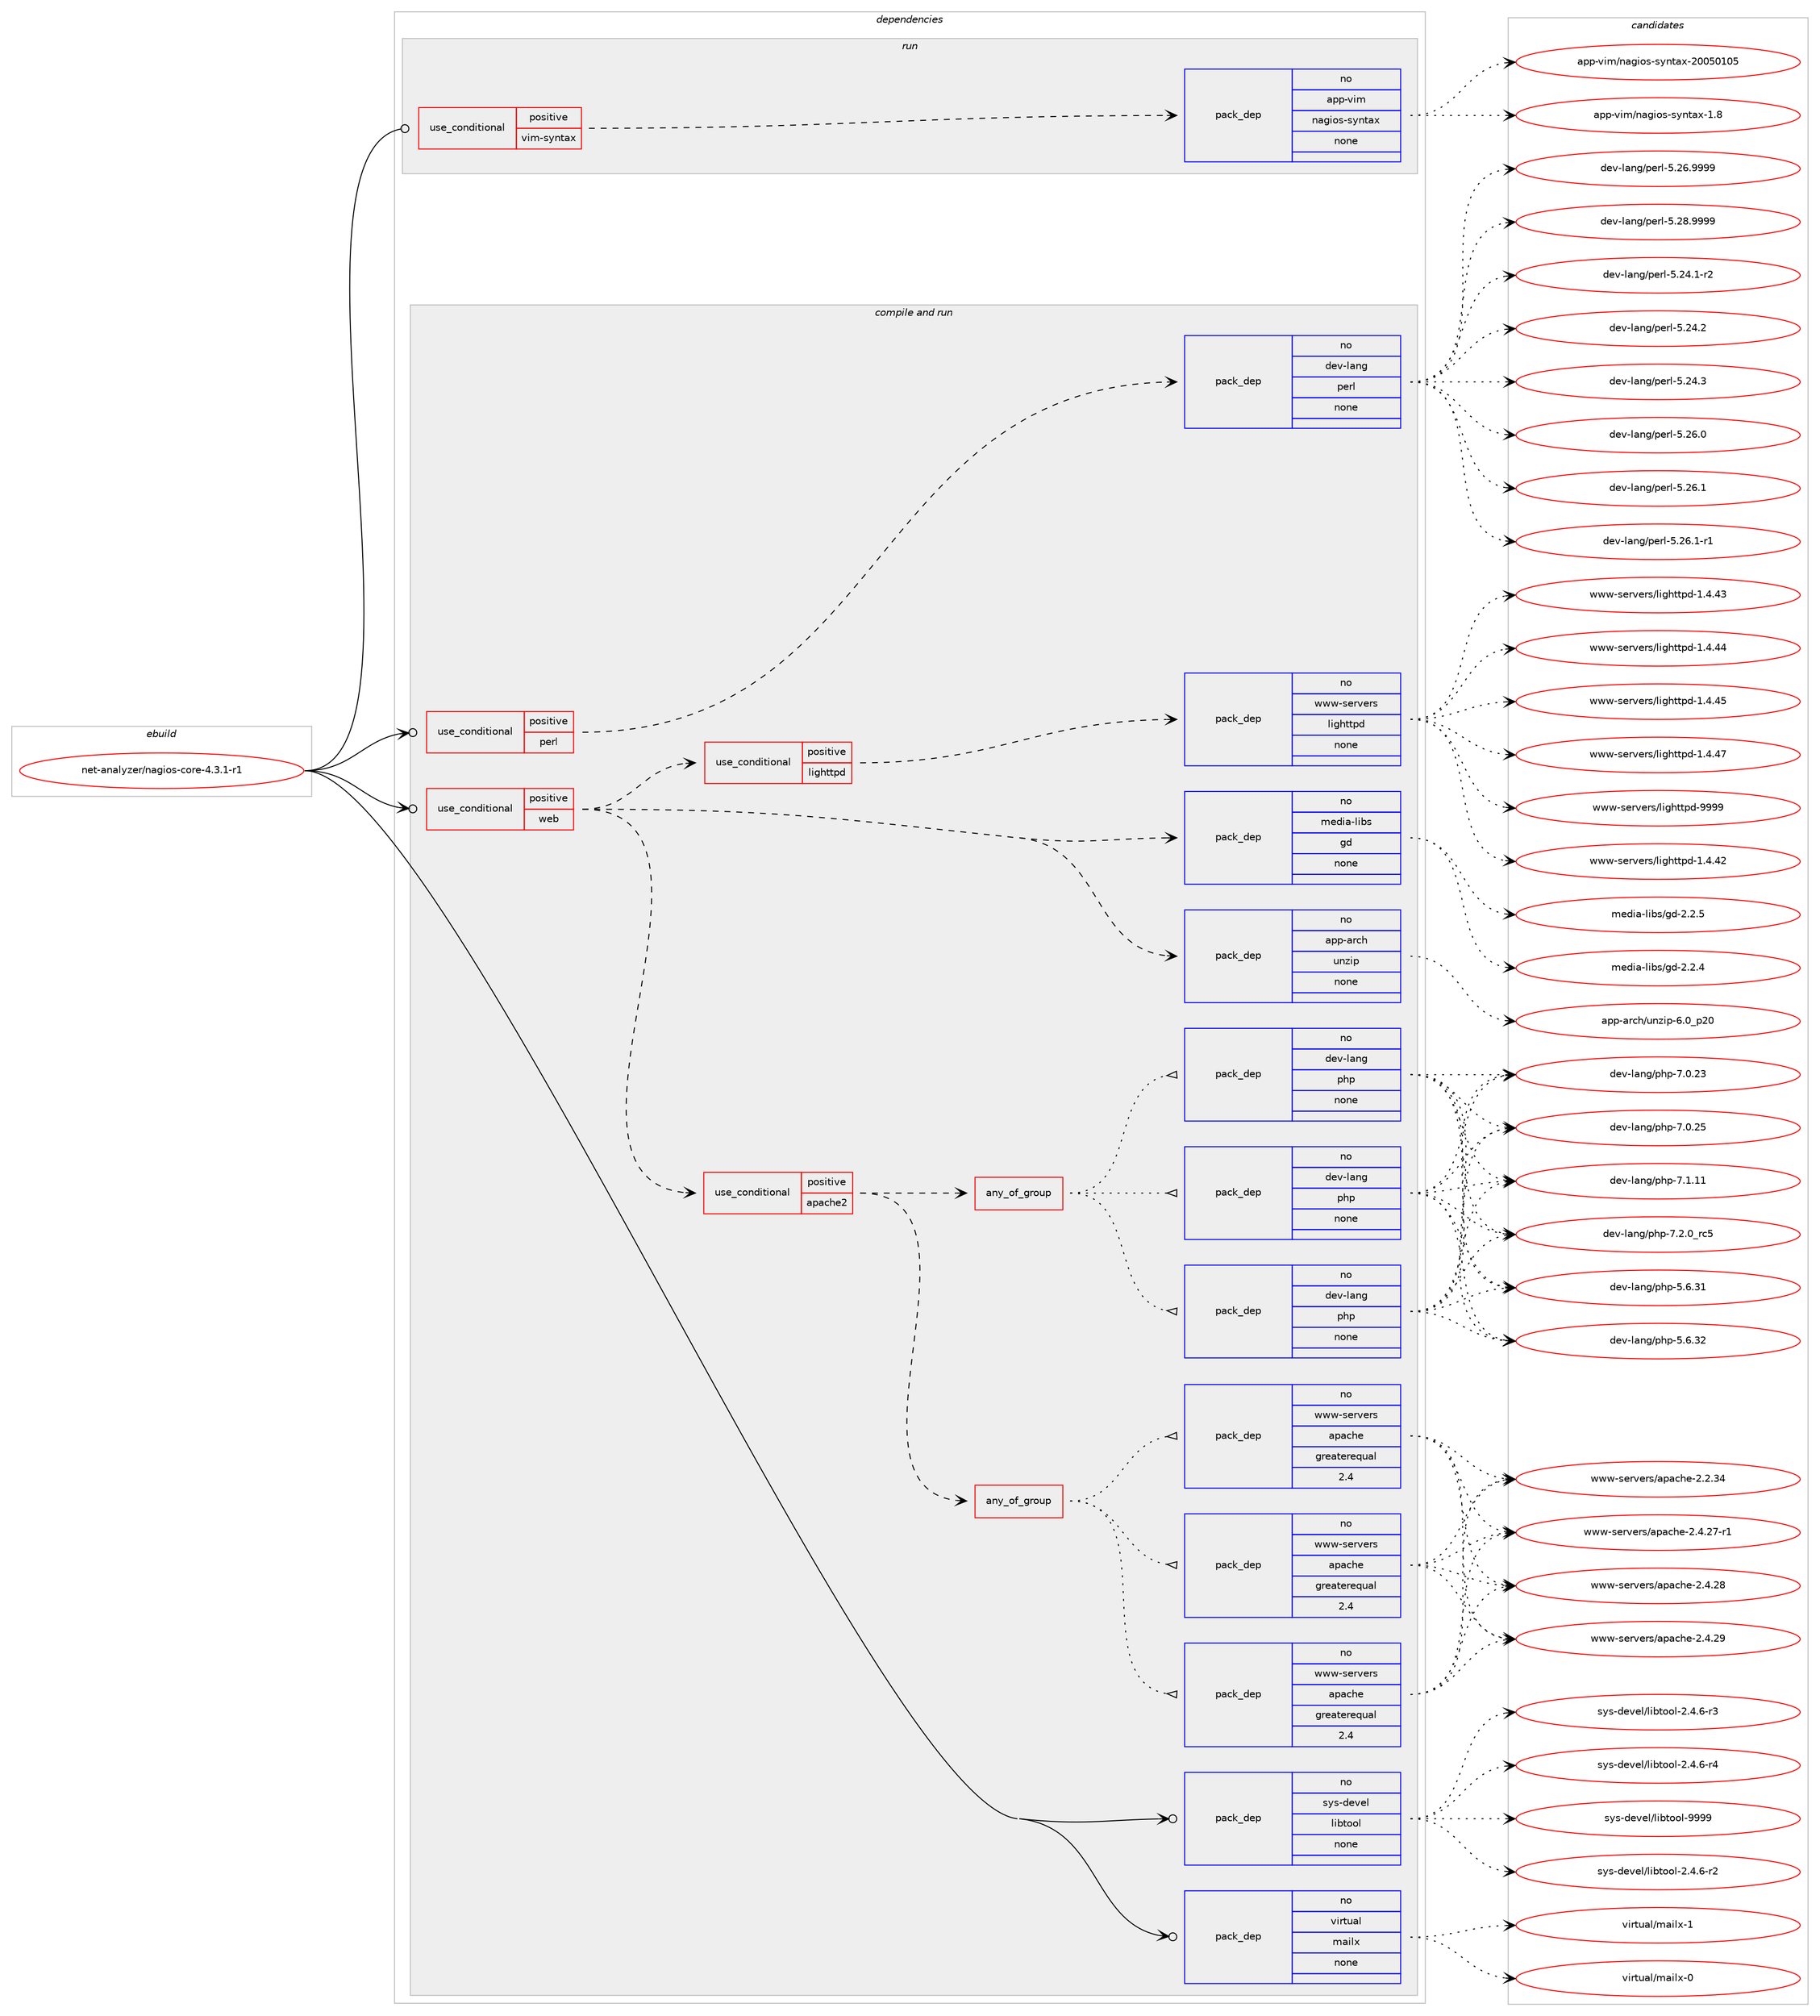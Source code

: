 digraph prolog {

# *************
# Graph options
# *************

newrank=true;
concentrate=true;
compound=true;
graph [rankdir=LR,fontname=Helvetica,fontsize=10,ranksep=1.5];#, ranksep=2.5, nodesep=0.2];
edge  [arrowhead=vee];
node  [fontname=Helvetica,fontsize=10];

# **********
# The ebuild
# **********

subgraph cluster_leftcol {
color=gray;
rank=same;
label=<<i>ebuild</i>>;
id [label="net-analyzer/nagios-core-4.3.1-r1", color=red, width=4, href="../net-analyzer/nagios-core-4.3.1-r1.svg"];
}

# ****************
# The dependencies
# ****************

subgraph cluster_midcol {
color=gray;
label=<<i>dependencies</i>>;
subgraph cluster_compile {
fillcolor="#eeeeee";
style=filled;
label=<<i>compile</i>>;
}
subgraph cluster_compileandrun {
fillcolor="#eeeeee";
style=filled;
label=<<i>compile and run</i>>;
subgraph cond98920 {
dependency401182 [label=<<TABLE BORDER="0" CELLBORDER="1" CELLSPACING="0" CELLPADDING="4"><TR><TD ROWSPAN="3" CELLPADDING="10">use_conditional</TD></TR><TR><TD>positive</TD></TR><TR><TD>perl</TD></TR></TABLE>>, shape=none, color=red];
subgraph pack295731 {
dependency401183 [label=<<TABLE BORDER="0" CELLBORDER="1" CELLSPACING="0" CELLPADDING="4" WIDTH="220"><TR><TD ROWSPAN="6" CELLPADDING="30">pack_dep</TD></TR><TR><TD WIDTH="110">no</TD></TR><TR><TD>dev-lang</TD></TR><TR><TD>perl</TD></TR><TR><TD>none</TD></TR><TR><TD></TD></TR></TABLE>>, shape=none, color=blue];
}
dependency401182:e -> dependency401183:w [weight=20,style="dashed",arrowhead="vee"];
}
id:e -> dependency401182:w [weight=20,style="solid",arrowhead="odotvee"];
subgraph cond98921 {
dependency401184 [label=<<TABLE BORDER="0" CELLBORDER="1" CELLSPACING="0" CELLPADDING="4"><TR><TD ROWSPAN="3" CELLPADDING="10">use_conditional</TD></TR><TR><TD>positive</TD></TR><TR><TD>web</TD></TR></TABLE>>, shape=none, color=red];
subgraph pack295732 {
dependency401185 [label=<<TABLE BORDER="0" CELLBORDER="1" CELLSPACING="0" CELLPADDING="4" WIDTH="220"><TR><TD ROWSPAN="6" CELLPADDING="30">pack_dep</TD></TR><TR><TD WIDTH="110">no</TD></TR><TR><TD>app-arch</TD></TR><TR><TD>unzip</TD></TR><TR><TD>none</TD></TR><TR><TD></TD></TR></TABLE>>, shape=none, color=blue];
}
dependency401184:e -> dependency401185:w [weight=20,style="dashed",arrowhead="vee"];
subgraph pack295733 {
dependency401186 [label=<<TABLE BORDER="0" CELLBORDER="1" CELLSPACING="0" CELLPADDING="4" WIDTH="220"><TR><TD ROWSPAN="6" CELLPADDING="30">pack_dep</TD></TR><TR><TD WIDTH="110">no</TD></TR><TR><TD>media-libs</TD></TR><TR><TD>gd</TD></TR><TR><TD>none</TD></TR><TR><TD></TD></TR></TABLE>>, shape=none, color=blue];
}
dependency401184:e -> dependency401186:w [weight=20,style="dashed",arrowhead="vee"];
subgraph cond98922 {
dependency401187 [label=<<TABLE BORDER="0" CELLBORDER="1" CELLSPACING="0" CELLPADDING="4"><TR><TD ROWSPAN="3" CELLPADDING="10">use_conditional</TD></TR><TR><TD>positive</TD></TR><TR><TD>lighttpd</TD></TR></TABLE>>, shape=none, color=red];
subgraph pack295734 {
dependency401188 [label=<<TABLE BORDER="0" CELLBORDER="1" CELLSPACING="0" CELLPADDING="4" WIDTH="220"><TR><TD ROWSPAN="6" CELLPADDING="30">pack_dep</TD></TR><TR><TD WIDTH="110">no</TD></TR><TR><TD>www-servers</TD></TR><TR><TD>lighttpd</TD></TR><TR><TD>none</TD></TR><TR><TD></TD></TR></TABLE>>, shape=none, color=blue];
}
dependency401187:e -> dependency401188:w [weight=20,style="dashed",arrowhead="vee"];
}
dependency401184:e -> dependency401187:w [weight=20,style="dashed",arrowhead="vee"];
subgraph cond98923 {
dependency401189 [label=<<TABLE BORDER="0" CELLBORDER="1" CELLSPACING="0" CELLPADDING="4"><TR><TD ROWSPAN="3" CELLPADDING="10">use_conditional</TD></TR><TR><TD>positive</TD></TR><TR><TD>apache2</TD></TR></TABLE>>, shape=none, color=red];
subgraph any6346 {
dependency401190 [label=<<TABLE BORDER="0" CELLBORDER="1" CELLSPACING="0" CELLPADDING="4"><TR><TD CELLPADDING="10">any_of_group</TD></TR></TABLE>>, shape=none, color=red];subgraph pack295735 {
dependency401191 [label=<<TABLE BORDER="0" CELLBORDER="1" CELLSPACING="0" CELLPADDING="4" WIDTH="220"><TR><TD ROWSPAN="6" CELLPADDING="30">pack_dep</TD></TR><TR><TD WIDTH="110">no</TD></TR><TR><TD>www-servers</TD></TR><TR><TD>apache</TD></TR><TR><TD>greaterequal</TD></TR><TR><TD>2.4</TD></TR></TABLE>>, shape=none, color=blue];
}
dependency401190:e -> dependency401191:w [weight=20,style="dotted",arrowhead="oinv"];
subgraph pack295736 {
dependency401192 [label=<<TABLE BORDER="0" CELLBORDER="1" CELLSPACING="0" CELLPADDING="4" WIDTH="220"><TR><TD ROWSPAN="6" CELLPADDING="30">pack_dep</TD></TR><TR><TD WIDTH="110">no</TD></TR><TR><TD>www-servers</TD></TR><TR><TD>apache</TD></TR><TR><TD>greaterequal</TD></TR><TR><TD>2.4</TD></TR></TABLE>>, shape=none, color=blue];
}
dependency401190:e -> dependency401192:w [weight=20,style="dotted",arrowhead="oinv"];
subgraph pack295737 {
dependency401193 [label=<<TABLE BORDER="0" CELLBORDER="1" CELLSPACING="0" CELLPADDING="4" WIDTH="220"><TR><TD ROWSPAN="6" CELLPADDING="30">pack_dep</TD></TR><TR><TD WIDTH="110">no</TD></TR><TR><TD>www-servers</TD></TR><TR><TD>apache</TD></TR><TR><TD>greaterequal</TD></TR><TR><TD>2.4</TD></TR></TABLE>>, shape=none, color=blue];
}
dependency401190:e -> dependency401193:w [weight=20,style="dotted",arrowhead="oinv"];
}
dependency401189:e -> dependency401190:w [weight=20,style="dashed",arrowhead="vee"];
subgraph any6347 {
dependency401194 [label=<<TABLE BORDER="0" CELLBORDER="1" CELLSPACING="0" CELLPADDING="4"><TR><TD CELLPADDING="10">any_of_group</TD></TR></TABLE>>, shape=none, color=red];subgraph pack295738 {
dependency401195 [label=<<TABLE BORDER="0" CELLBORDER="1" CELLSPACING="0" CELLPADDING="4" WIDTH="220"><TR><TD ROWSPAN="6" CELLPADDING="30">pack_dep</TD></TR><TR><TD WIDTH="110">no</TD></TR><TR><TD>dev-lang</TD></TR><TR><TD>php</TD></TR><TR><TD>none</TD></TR><TR><TD></TD></TR></TABLE>>, shape=none, color=blue];
}
dependency401194:e -> dependency401195:w [weight=20,style="dotted",arrowhead="oinv"];
subgraph pack295739 {
dependency401196 [label=<<TABLE BORDER="0" CELLBORDER="1" CELLSPACING="0" CELLPADDING="4" WIDTH="220"><TR><TD ROWSPAN="6" CELLPADDING="30">pack_dep</TD></TR><TR><TD WIDTH="110">no</TD></TR><TR><TD>dev-lang</TD></TR><TR><TD>php</TD></TR><TR><TD>none</TD></TR><TR><TD></TD></TR></TABLE>>, shape=none, color=blue];
}
dependency401194:e -> dependency401196:w [weight=20,style="dotted",arrowhead="oinv"];
subgraph pack295740 {
dependency401197 [label=<<TABLE BORDER="0" CELLBORDER="1" CELLSPACING="0" CELLPADDING="4" WIDTH="220"><TR><TD ROWSPAN="6" CELLPADDING="30">pack_dep</TD></TR><TR><TD WIDTH="110">no</TD></TR><TR><TD>dev-lang</TD></TR><TR><TD>php</TD></TR><TR><TD>none</TD></TR><TR><TD></TD></TR></TABLE>>, shape=none, color=blue];
}
dependency401194:e -> dependency401197:w [weight=20,style="dotted",arrowhead="oinv"];
}
dependency401189:e -> dependency401194:w [weight=20,style="dashed",arrowhead="vee"];
}
dependency401184:e -> dependency401189:w [weight=20,style="dashed",arrowhead="vee"];
}
id:e -> dependency401184:w [weight=20,style="solid",arrowhead="odotvee"];
subgraph pack295741 {
dependency401198 [label=<<TABLE BORDER="0" CELLBORDER="1" CELLSPACING="0" CELLPADDING="4" WIDTH="220"><TR><TD ROWSPAN="6" CELLPADDING="30">pack_dep</TD></TR><TR><TD WIDTH="110">no</TD></TR><TR><TD>sys-devel</TD></TR><TR><TD>libtool</TD></TR><TR><TD>none</TD></TR><TR><TD></TD></TR></TABLE>>, shape=none, color=blue];
}
id:e -> dependency401198:w [weight=20,style="solid",arrowhead="odotvee"];
subgraph pack295742 {
dependency401199 [label=<<TABLE BORDER="0" CELLBORDER="1" CELLSPACING="0" CELLPADDING="4" WIDTH="220"><TR><TD ROWSPAN="6" CELLPADDING="30">pack_dep</TD></TR><TR><TD WIDTH="110">no</TD></TR><TR><TD>virtual</TD></TR><TR><TD>mailx</TD></TR><TR><TD>none</TD></TR><TR><TD></TD></TR></TABLE>>, shape=none, color=blue];
}
id:e -> dependency401199:w [weight=20,style="solid",arrowhead="odotvee"];
}
subgraph cluster_run {
fillcolor="#eeeeee";
style=filled;
label=<<i>run</i>>;
subgraph cond98924 {
dependency401200 [label=<<TABLE BORDER="0" CELLBORDER="1" CELLSPACING="0" CELLPADDING="4"><TR><TD ROWSPAN="3" CELLPADDING="10">use_conditional</TD></TR><TR><TD>positive</TD></TR><TR><TD>vim-syntax</TD></TR></TABLE>>, shape=none, color=red];
subgraph pack295743 {
dependency401201 [label=<<TABLE BORDER="0" CELLBORDER="1" CELLSPACING="0" CELLPADDING="4" WIDTH="220"><TR><TD ROWSPAN="6" CELLPADDING="30">pack_dep</TD></TR><TR><TD WIDTH="110">no</TD></TR><TR><TD>app-vim</TD></TR><TR><TD>nagios-syntax</TD></TR><TR><TD>none</TD></TR><TR><TD></TD></TR></TABLE>>, shape=none, color=blue];
}
dependency401200:e -> dependency401201:w [weight=20,style="dashed",arrowhead="vee"];
}
id:e -> dependency401200:w [weight=20,style="solid",arrowhead="odot"];
}
}

# **************
# The candidates
# **************

subgraph cluster_choices {
rank=same;
color=gray;
label=<<i>candidates</i>>;

subgraph choice295731 {
color=black;
nodesep=1;
choice100101118451089711010347112101114108455346505246494511450 [label="dev-lang/perl-5.24.1-r2", color=red, width=4,href="../dev-lang/perl-5.24.1-r2.svg"];
choice10010111845108971101034711210111410845534650524650 [label="dev-lang/perl-5.24.2", color=red, width=4,href="../dev-lang/perl-5.24.2.svg"];
choice10010111845108971101034711210111410845534650524651 [label="dev-lang/perl-5.24.3", color=red, width=4,href="../dev-lang/perl-5.24.3.svg"];
choice10010111845108971101034711210111410845534650544648 [label="dev-lang/perl-5.26.0", color=red, width=4,href="../dev-lang/perl-5.26.0.svg"];
choice10010111845108971101034711210111410845534650544649 [label="dev-lang/perl-5.26.1", color=red, width=4,href="../dev-lang/perl-5.26.1.svg"];
choice100101118451089711010347112101114108455346505446494511449 [label="dev-lang/perl-5.26.1-r1", color=red, width=4,href="../dev-lang/perl-5.26.1-r1.svg"];
choice10010111845108971101034711210111410845534650544657575757 [label="dev-lang/perl-5.26.9999", color=red, width=4,href="../dev-lang/perl-5.26.9999.svg"];
choice10010111845108971101034711210111410845534650564657575757 [label="dev-lang/perl-5.28.9999", color=red, width=4,href="../dev-lang/perl-5.28.9999.svg"];
dependency401183:e -> choice100101118451089711010347112101114108455346505246494511450:w [style=dotted,weight="100"];
dependency401183:e -> choice10010111845108971101034711210111410845534650524650:w [style=dotted,weight="100"];
dependency401183:e -> choice10010111845108971101034711210111410845534650524651:w [style=dotted,weight="100"];
dependency401183:e -> choice10010111845108971101034711210111410845534650544648:w [style=dotted,weight="100"];
dependency401183:e -> choice10010111845108971101034711210111410845534650544649:w [style=dotted,weight="100"];
dependency401183:e -> choice100101118451089711010347112101114108455346505446494511449:w [style=dotted,weight="100"];
dependency401183:e -> choice10010111845108971101034711210111410845534650544657575757:w [style=dotted,weight="100"];
dependency401183:e -> choice10010111845108971101034711210111410845534650564657575757:w [style=dotted,weight="100"];
}
subgraph choice295732 {
color=black;
nodesep=1;
choice971121124597114991044711711012210511245544648951125048 [label="app-arch/unzip-6.0_p20", color=red, width=4,href="../app-arch/unzip-6.0_p20.svg"];
dependency401185:e -> choice971121124597114991044711711012210511245544648951125048:w [style=dotted,weight="100"];
}
subgraph choice295733 {
color=black;
nodesep=1;
choice10910110010597451081059811547103100455046504652 [label="media-libs/gd-2.2.4", color=red, width=4,href="../media-libs/gd-2.2.4.svg"];
choice10910110010597451081059811547103100455046504653 [label="media-libs/gd-2.2.5", color=red, width=4,href="../media-libs/gd-2.2.5.svg"];
dependency401186:e -> choice10910110010597451081059811547103100455046504652:w [style=dotted,weight="100"];
dependency401186:e -> choice10910110010597451081059811547103100455046504653:w [style=dotted,weight="100"];
}
subgraph choice295734 {
color=black;
nodesep=1;
choice119119119451151011141181011141154710810510310411611611210045494652465250 [label="www-servers/lighttpd-1.4.42", color=red, width=4,href="../www-servers/lighttpd-1.4.42.svg"];
choice119119119451151011141181011141154710810510310411611611210045494652465251 [label="www-servers/lighttpd-1.4.43", color=red, width=4,href="../www-servers/lighttpd-1.4.43.svg"];
choice119119119451151011141181011141154710810510310411611611210045494652465252 [label="www-servers/lighttpd-1.4.44", color=red, width=4,href="../www-servers/lighttpd-1.4.44.svg"];
choice119119119451151011141181011141154710810510310411611611210045494652465253 [label="www-servers/lighttpd-1.4.45", color=red, width=4,href="../www-servers/lighttpd-1.4.45.svg"];
choice119119119451151011141181011141154710810510310411611611210045494652465255 [label="www-servers/lighttpd-1.4.47", color=red, width=4,href="../www-servers/lighttpd-1.4.47.svg"];
choice11911911945115101114118101114115471081051031041161161121004557575757 [label="www-servers/lighttpd-9999", color=red, width=4,href="../www-servers/lighttpd-9999.svg"];
dependency401188:e -> choice119119119451151011141181011141154710810510310411611611210045494652465250:w [style=dotted,weight="100"];
dependency401188:e -> choice119119119451151011141181011141154710810510310411611611210045494652465251:w [style=dotted,weight="100"];
dependency401188:e -> choice119119119451151011141181011141154710810510310411611611210045494652465252:w [style=dotted,weight="100"];
dependency401188:e -> choice119119119451151011141181011141154710810510310411611611210045494652465253:w [style=dotted,weight="100"];
dependency401188:e -> choice119119119451151011141181011141154710810510310411611611210045494652465255:w [style=dotted,weight="100"];
dependency401188:e -> choice11911911945115101114118101114115471081051031041161161121004557575757:w [style=dotted,weight="100"];
}
subgraph choice295735 {
color=black;
nodesep=1;
choice119119119451151011141181011141154797112979910410145504650465152 [label="www-servers/apache-2.2.34", color=red, width=4,href="../www-servers/apache-2.2.34.svg"];
choice1191191194511510111411810111411547971129799104101455046524650554511449 [label="www-servers/apache-2.4.27-r1", color=red, width=4,href="../www-servers/apache-2.4.27-r1.svg"];
choice119119119451151011141181011141154797112979910410145504652465056 [label="www-servers/apache-2.4.28", color=red, width=4,href="../www-servers/apache-2.4.28.svg"];
choice119119119451151011141181011141154797112979910410145504652465057 [label="www-servers/apache-2.4.29", color=red, width=4,href="../www-servers/apache-2.4.29.svg"];
dependency401191:e -> choice119119119451151011141181011141154797112979910410145504650465152:w [style=dotted,weight="100"];
dependency401191:e -> choice1191191194511510111411810111411547971129799104101455046524650554511449:w [style=dotted,weight="100"];
dependency401191:e -> choice119119119451151011141181011141154797112979910410145504652465056:w [style=dotted,weight="100"];
dependency401191:e -> choice119119119451151011141181011141154797112979910410145504652465057:w [style=dotted,weight="100"];
}
subgraph choice295736 {
color=black;
nodesep=1;
choice119119119451151011141181011141154797112979910410145504650465152 [label="www-servers/apache-2.2.34", color=red, width=4,href="../www-servers/apache-2.2.34.svg"];
choice1191191194511510111411810111411547971129799104101455046524650554511449 [label="www-servers/apache-2.4.27-r1", color=red, width=4,href="../www-servers/apache-2.4.27-r1.svg"];
choice119119119451151011141181011141154797112979910410145504652465056 [label="www-servers/apache-2.4.28", color=red, width=4,href="../www-servers/apache-2.4.28.svg"];
choice119119119451151011141181011141154797112979910410145504652465057 [label="www-servers/apache-2.4.29", color=red, width=4,href="../www-servers/apache-2.4.29.svg"];
dependency401192:e -> choice119119119451151011141181011141154797112979910410145504650465152:w [style=dotted,weight="100"];
dependency401192:e -> choice1191191194511510111411810111411547971129799104101455046524650554511449:w [style=dotted,weight="100"];
dependency401192:e -> choice119119119451151011141181011141154797112979910410145504652465056:w [style=dotted,weight="100"];
dependency401192:e -> choice119119119451151011141181011141154797112979910410145504652465057:w [style=dotted,weight="100"];
}
subgraph choice295737 {
color=black;
nodesep=1;
choice119119119451151011141181011141154797112979910410145504650465152 [label="www-servers/apache-2.2.34", color=red, width=4,href="../www-servers/apache-2.2.34.svg"];
choice1191191194511510111411810111411547971129799104101455046524650554511449 [label="www-servers/apache-2.4.27-r1", color=red, width=4,href="../www-servers/apache-2.4.27-r1.svg"];
choice119119119451151011141181011141154797112979910410145504652465056 [label="www-servers/apache-2.4.28", color=red, width=4,href="../www-servers/apache-2.4.28.svg"];
choice119119119451151011141181011141154797112979910410145504652465057 [label="www-servers/apache-2.4.29", color=red, width=4,href="../www-servers/apache-2.4.29.svg"];
dependency401193:e -> choice119119119451151011141181011141154797112979910410145504650465152:w [style=dotted,weight="100"];
dependency401193:e -> choice1191191194511510111411810111411547971129799104101455046524650554511449:w [style=dotted,weight="100"];
dependency401193:e -> choice119119119451151011141181011141154797112979910410145504652465056:w [style=dotted,weight="100"];
dependency401193:e -> choice119119119451151011141181011141154797112979910410145504652465057:w [style=dotted,weight="100"];
}
subgraph choice295738 {
color=black;
nodesep=1;
choice10010111845108971101034711210411245534654465149 [label="dev-lang/php-5.6.31", color=red, width=4,href="../dev-lang/php-5.6.31.svg"];
choice10010111845108971101034711210411245534654465150 [label="dev-lang/php-5.6.32", color=red, width=4,href="../dev-lang/php-5.6.32.svg"];
choice10010111845108971101034711210411245554648465051 [label="dev-lang/php-7.0.23", color=red, width=4,href="../dev-lang/php-7.0.23.svg"];
choice10010111845108971101034711210411245554648465053 [label="dev-lang/php-7.0.25", color=red, width=4,href="../dev-lang/php-7.0.25.svg"];
choice10010111845108971101034711210411245554649464949 [label="dev-lang/php-7.1.11", color=red, width=4,href="../dev-lang/php-7.1.11.svg"];
choice100101118451089711010347112104112455546504648951149953 [label="dev-lang/php-7.2.0_rc5", color=red, width=4,href="../dev-lang/php-7.2.0_rc5.svg"];
dependency401195:e -> choice10010111845108971101034711210411245534654465149:w [style=dotted,weight="100"];
dependency401195:e -> choice10010111845108971101034711210411245534654465150:w [style=dotted,weight="100"];
dependency401195:e -> choice10010111845108971101034711210411245554648465051:w [style=dotted,weight="100"];
dependency401195:e -> choice10010111845108971101034711210411245554648465053:w [style=dotted,weight="100"];
dependency401195:e -> choice10010111845108971101034711210411245554649464949:w [style=dotted,weight="100"];
dependency401195:e -> choice100101118451089711010347112104112455546504648951149953:w [style=dotted,weight="100"];
}
subgraph choice295739 {
color=black;
nodesep=1;
choice10010111845108971101034711210411245534654465149 [label="dev-lang/php-5.6.31", color=red, width=4,href="../dev-lang/php-5.6.31.svg"];
choice10010111845108971101034711210411245534654465150 [label="dev-lang/php-5.6.32", color=red, width=4,href="../dev-lang/php-5.6.32.svg"];
choice10010111845108971101034711210411245554648465051 [label="dev-lang/php-7.0.23", color=red, width=4,href="../dev-lang/php-7.0.23.svg"];
choice10010111845108971101034711210411245554648465053 [label="dev-lang/php-7.0.25", color=red, width=4,href="../dev-lang/php-7.0.25.svg"];
choice10010111845108971101034711210411245554649464949 [label="dev-lang/php-7.1.11", color=red, width=4,href="../dev-lang/php-7.1.11.svg"];
choice100101118451089711010347112104112455546504648951149953 [label="dev-lang/php-7.2.0_rc5", color=red, width=4,href="../dev-lang/php-7.2.0_rc5.svg"];
dependency401196:e -> choice10010111845108971101034711210411245534654465149:w [style=dotted,weight="100"];
dependency401196:e -> choice10010111845108971101034711210411245534654465150:w [style=dotted,weight="100"];
dependency401196:e -> choice10010111845108971101034711210411245554648465051:w [style=dotted,weight="100"];
dependency401196:e -> choice10010111845108971101034711210411245554648465053:w [style=dotted,weight="100"];
dependency401196:e -> choice10010111845108971101034711210411245554649464949:w [style=dotted,weight="100"];
dependency401196:e -> choice100101118451089711010347112104112455546504648951149953:w [style=dotted,weight="100"];
}
subgraph choice295740 {
color=black;
nodesep=1;
choice10010111845108971101034711210411245534654465149 [label="dev-lang/php-5.6.31", color=red, width=4,href="../dev-lang/php-5.6.31.svg"];
choice10010111845108971101034711210411245534654465150 [label="dev-lang/php-5.6.32", color=red, width=4,href="../dev-lang/php-5.6.32.svg"];
choice10010111845108971101034711210411245554648465051 [label="dev-lang/php-7.0.23", color=red, width=4,href="../dev-lang/php-7.0.23.svg"];
choice10010111845108971101034711210411245554648465053 [label="dev-lang/php-7.0.25", color=red, width=4,href="../dev-lang/php-7.0.25.svg"];
choice10010111845108971101034711210411245554649464949 [label="dev-lang/php-7.1.11", color=red, width=4,href="../dev-lang/php-7.1.11.svg"];
choice100101118451089711010347112104112455546504648951149953 [label="dev-lang/php-7.2.0_rc5", color=red, width=4,href="../dev-lang/php-7.2.0_rc5.svg"];
dependency401197:e -> choice10010111845108971101034711210411245534654465149:w [style=dotted,weight="100"];
dependency401197:e -> choice10010111845108971101034711210411245534654465150:w [style=dotted,weight="100"];
dependency401197:e -> choice10010111845108971101034711210411245554648465051:w [style=dotted,weight="100"];
dependency401197:e -> choice10010111845108971101034711210411245554648465053:w [style=dotted,weight="100"];
dependency401197:e -> choice10010111845108971101034711210411245554649464949:w [style=dotted,weight="100"];
dependency401197:e -> choice100101118451089711010347112104112455546504648951149953:w [style=dotted,weight="100"];
}
subgraph choice295741 {
color=black;
nodesep=1;
choice1151211154510010111810110847108105981161111111084550465246544511450 [label="sys-devel/libtool-2.4.6-r2", color=red, width=4,href="../sys-devel/libtool-2.4.6-r2.svg"];
choice1151211154510010111810110847108105981161111111084550465246544511451 [label="sys-devel/libtool-2.4.6-r3", color=red, width=4,href="../sys-devel/libtool-2.4.6-r3.svg"];
choice1151211154510010111810110847108105981161111111084550465246544511452 [label="sys-devel/libtool-2.4.6-r4", color=red, width=4,href="../sys-devel/libtool-2.4.6-r4.svg"];
choice1151211154510010111810110847108105981161111111084557575757 [label="sys-devel/libtool-9999", color=red, width=4,href="../sys-devel/libtool-9999.svg"];
dependency401198:e -> choice1151211154510010111810110847108105981161111111084550465246544511450:w [style=dotted,weight="100"];
dependency401198:e -> choice1151211154510010111810110847108105981161111111084550465246544511451:w [style=dotted,weight="100"];
dependency401198:e -> choice1151211154510010111810110847108105981161111111084550465246544511452:w [style=dotted,weight="100"];
dependency401198:e -> choice1151211154510010111810110847108105981161111111084557575757:w [style=dotted,weight="100"];
}
subgraph choice295742 {
color=black;
nodesep=1;
choice1181051141161179710847109971051081204548 [label="virtual/mailx-0", color=red, width=4,href="../virtual/mailx-0.svg"];
choice1181051141161179710847109971051081204549 [label="virtual/mailx-1", color=red, width=4,href="../virtual/mailx-1.svg"];
dependency401199:e -> choice1181051141161179710847109971051081204548:w [style=dotted,weight="100"];
dependency401199:e -> choice1181051141161179710847109971051081204549:w [style=dotted,weight="100"];
}
subgraph choice295743 {
color=black;
nodesep=1;
choice97112112451181051094711097103105111115451151211101169712045494656 [label="app-vim/nagios-syntax-1.8", color=red, width=4,href="../app-vim/nagios-syntax-1.8.svg"];
choice971121124511810510947110971031051111154511512111011697120455048485348494853 [label="app-vim/nagios-syntax-20050105", color=red, width=4,href="../app-vim/nagios-syntax-20050105.svg"];
dependency401201:e -> choice97112112451181051094711097103105111115451151211101169712045494656:w [style=dotted,weight="100"];
dependency401201:e -> choice971121124511810510947110971031051111154511512111011697120455048485348494853:w [style=dotted,weight="100"];
}
}

}
